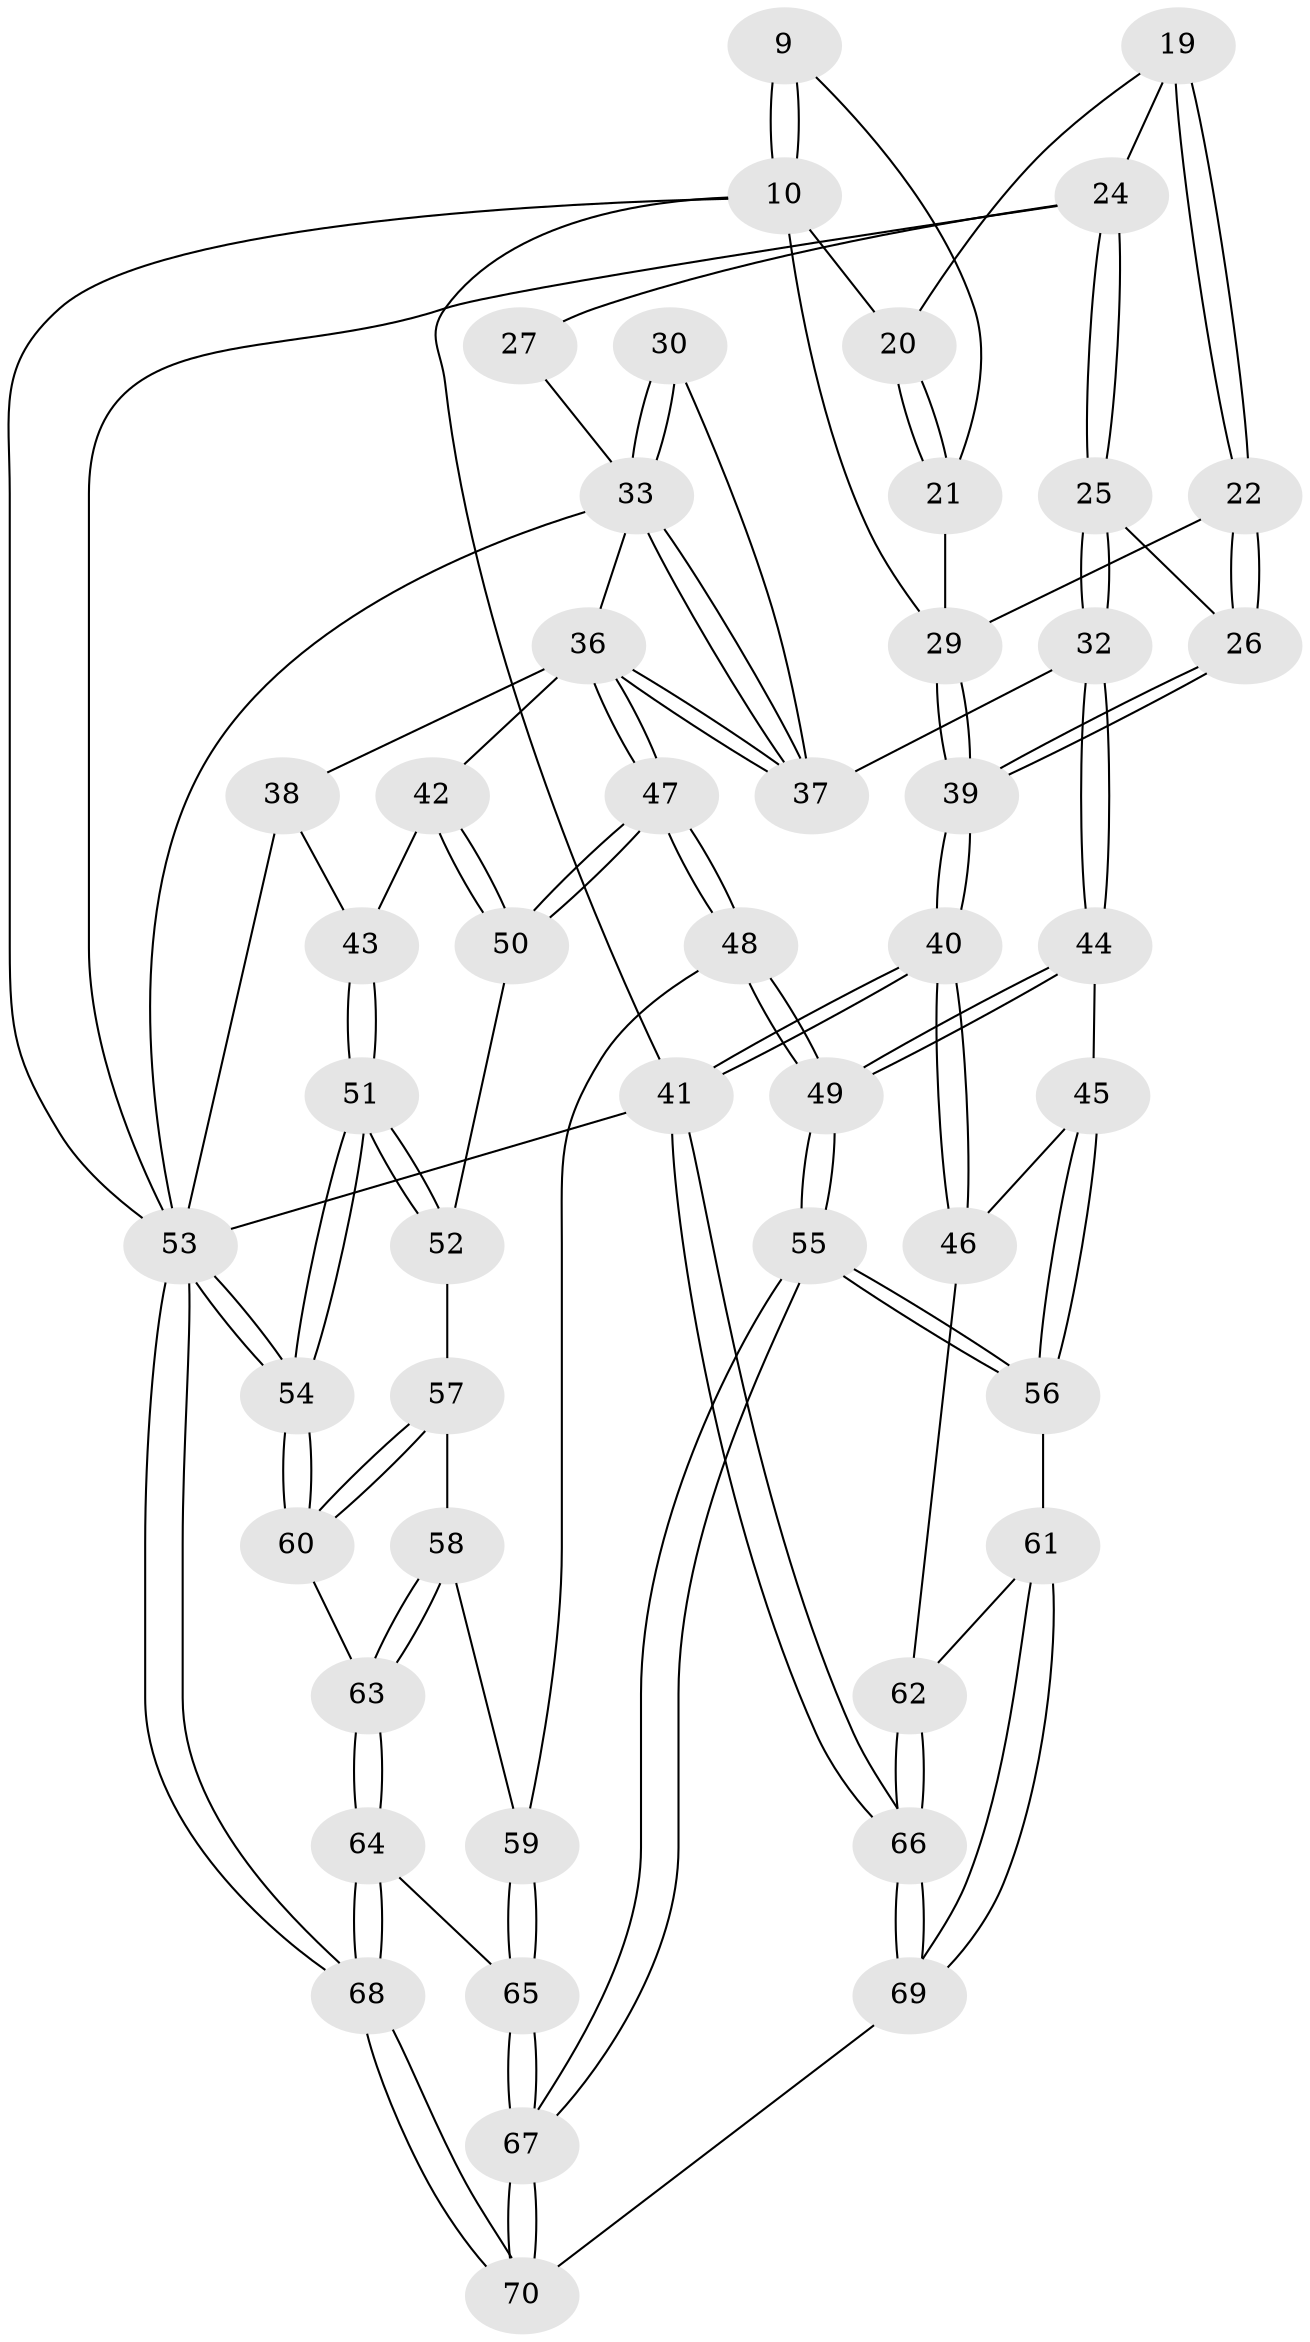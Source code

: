 // original degree distribution, {3: 0.02857142857142857, 6: 0.2857142857142857, 5: 0.37142857142857144, 4: 0.3142857142857143}
// Generated by graph-tools (version 1.1) at 2025/06/03/04/25 22:06:45]
// undirected, 49 vertices, 122 edges
graph export_dot {
graph [start="1"]
  node [color=gray90,style=filled];
  9 [pos="+0.029344827311741463+0.20241159642726606"];
  10 [pos="+0.15172584641363757+0.14640333235493277",super="+7+8"];
  19 [pos="+0.28201103578667874+0.21541541633827346"];
  20 [pos="+0.2281559126356945+0.192732511590768"];
  21 [pos="+0.1314016865662564+0.34063272229789127"];
  22 [pos="+0.17484668325614894+0.3972889997216097"];
  24 [pos="+0.3382617726980576+0.3708584913594181",super="+18"];
  25 [pos="+0.27710231394146523+0.46624849960116604"];
  26 [pos="+0.18234814831605606+0.424542957977276"];
  27 [pos="+0.43808308534555285+0.35432985366340203",super="+16"];
  29 [pos="+0+0.43827313023685976",super="+23"];
  30 [pos="+0.48325986357539985+0.4527208294742368"];
  32 [pos="+0.3168456468608328+0.5264069509709992"];
  33 [pos="+0.6093626600675462+0.5465831287162082",super="+14+13+15+28"];
  36 [pos="+0.6248957664196259+0.6408416988087616",super="+35+34"];
  37 [pos="+0.6168379639181294+0.6075884751837733",super="+31"];
  38 [pos="+1+0.20844685920677242"];
  39 [pos="+0+0.6580428524133481"];
  40 [pos="+0+0.6642266720163941"];
  41 [pos="+0+1",super="+2"];
  42 [pos="+0.8897379072384307+0.5748597515390389"];
  43 [pos="+1+0.43804806783475986"];
  44 [pos="+0.3154538167380762+0.5629790344698324"];
  45 [pos="+0.18943125632635127+0.6757614666109956"];
  46 [pos="+0.0767068289723794+0.7058539136654981"];
  47 [pos="+0.6252960787212474+0.6516088967714364"];
  48 [pos="+0.6017614053170673+0.7090501198499729"];
  49 [pos="+0.4963587343810851+0.7838930230857645"];
  50 [pos="+0.8792606601457708+0.6302997321585996"];
  51 [pos="+1+0.8065581460648285"];
  52 [pos="+0.9127755777575328+0.6896992277367572"];
  53 [pos="+1+1",super="+12+11"];
  54 [pos="+1+0.8191418028095105"];
  55 [pos="+0.4796437008645799+0.8195939198123866"];
  56 [pos="+0.3676586040770192+0.8421247265815932"];
  57 [pos="+0.8825507753068422+0.7295937673535903"];
  58 [pos="+0.7381793764326399+0.7867109995231242"];
  59 [pos="+0.7116741444598621+0.7815509125498125"];
  60 [pos="+0.870792402271624+0.8817180652246215"];
  61 [pos="+0.3223398692265145+0.8695678456529503"];
  62 [pos="+0.17665635171506697+0.831918992695171"];
  63 [pos="+0.8585520591424664+0.8917719348557578"];
  64 [pos="+0.8284216539451362+0.9831052168844144"];
  65 [pos="+0.7290705606516957+0.9328267786295443"];
  66 [pos="+0+1"];
  67 [pos="+0.5307720770686085+0.9762435494510976"];
  68 [pos="+0.9331309250430926+1"];
  69 [pos="+0.04885898187741485+1"];
  70 [pos="+0.5298768432474623+1"];
  9 -- 10 [weight=2];
  9 -- 10;
  9 -- 21;
  10 -- 20;
  10 -- 53;
  10 -- 29;
  10 -- 41;
  19 -- 20;
  19 -- 22;
  19 -- 22;
  19 -- 24;
  20 -- 21;
  20 -- 21;
  21 -- 29;
  22 -- 26;
  22 -- 26;
  22 -- 29;
  24 -- 25;
  24 -- 25;
  24 -- 27 [weight=2];
  24 -- 53;
  25 -- 26;
  25 -- 32;
  25 -- 32;
  26 -- 39;
  26 -- 39;
  27 -- 33 [weight=2];
  29 -- 39;
  29 -- 39;
  30 -- 33 [weight=2];
  30 -- 33;
  30 -- 37;
  32 -- 44;
  32 -- 44;
  32 -- 37;
  33 -- 37;
  33 -- 37;
  33 -- 53;
  33 -- 36;
  36 -- 37;
  36 -- 37;
  36 -- 47;
  36 -- 47;
  36 -- 42;
  36 -- 38;
  38 -- 43;
  38 -- 53;
  39 -- 40;
  39 -- 40;
  40 -- 41;
  40 -- 41;
  40 -- 46;
  40 -- 46;
  41 -- 66;
  41 -- 66;
  41 -- 53 [weight=3];
  42 -- 43;
  42 -- 50;
  42 -- 50;
  43 -- 51;
  43 -- 51;
  44 -- 45;
  44 -- 49;
  44 -- 49;
  45 -- 46;
  45 -- 56;
  45 -- 56;
  46 -- 62;
  47 -- 48;
  47 -- 48;
  47 -- 50;
  47 -- 50;
  48 -- 49;
  48 -- 49;
  48 -- 59;
  49 -- 55;
  49 -- 55;
  50 -- 52;
  51 -- 52;
  51 -- 52;
  51 -- 54;
  51 -- 54;
  52 -- 57;
  53 -- 54;
  53 -- 54;
  53 -- 68;
  53 -- 68;
  54 -- 60;
  54 -- 60;
  55 -- 56;
  55 -- 56;
  55 -- 67;
  55 -- 67;
  56 -- 61;
  57 -- 58;
  57 -- 60;
  57 -- 60;
  58 -- 59;
  58 -- 63;
  58 -- 63;
  59 -- 65;
  59 -- 65;
  60 -- 63;
  61 -- 62;
  61 -- 69;
  61 -- 69;
  62 -- 66;
  62 -- 66;
  63 -- 64;
  63 -- 64;
  64 -- 65;
  64 -- 68;
  64 -- 68;
  65 -- 67;
  65 -- 67;
  66 -- 69;
  66 -- 69;
  67 -- 70;
  67 -- 70;
  68 -- 70;
  68 -- 70;
  69 -- 70;
}
